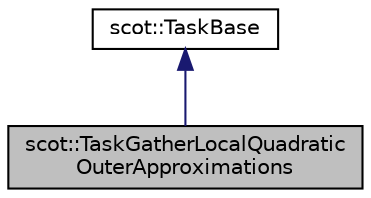 digraph "scot::TaskGatherLocalQuadraticOuterApproximations"
{
 // LATEX_PDF_SIZE
  edge [fontname="Helvetica",fontsize="10",labelfontname="Helvetica",labelfontsize="10"];
  node [fontname="Helvetica",fontsize="10",shape=record];
  Node1 [label="scot::TaskGatherLocalQuadratic\lOuterApproximations",height=0.2,width=0.4,color="black", fillcolor="grey75", style="filled", fontcolor="black",tooltip=" "];
  Node2 -> Node1 [dir="back",color="midnightblue",fontsize="10",style="solid",fontname="Helvetica"];
  Node2 [label="scot::TaskBase",height=0.2,width=0.4,color="black", fillcolor="white", style="filled",URL="$classscot_1_1TaskBase.html",tooltip=" "];
}
